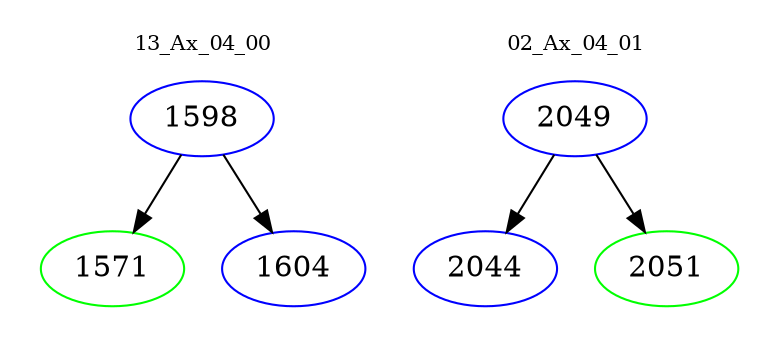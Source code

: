 digraph{
subgraph cluster_0 {
color = white
label = "13_Ax_04_00";
fontsize=10;
T0_1598 [label="1598", color="blue"]
T0_1598 -> T0_1571 [color="black"]
T0_1571 [label="1571", color="green"]
T0_1598 -> T0_1604 [color="black"]
T0_1604 [label="1604", color="blue"]
}
subgraph cluster_1 {
color = white
label = "02_Ax_04_01";
fontsize=10;
T1_2049 [label="2049", color="blue"]
T1_2049 -> T1_2044 [color="black"]
T1_2044 [label="2044", color="blue"]
T1_2049 -> T1_2051 [color="black"]
T1_2051 [label="2051", color="green"]
}
}
